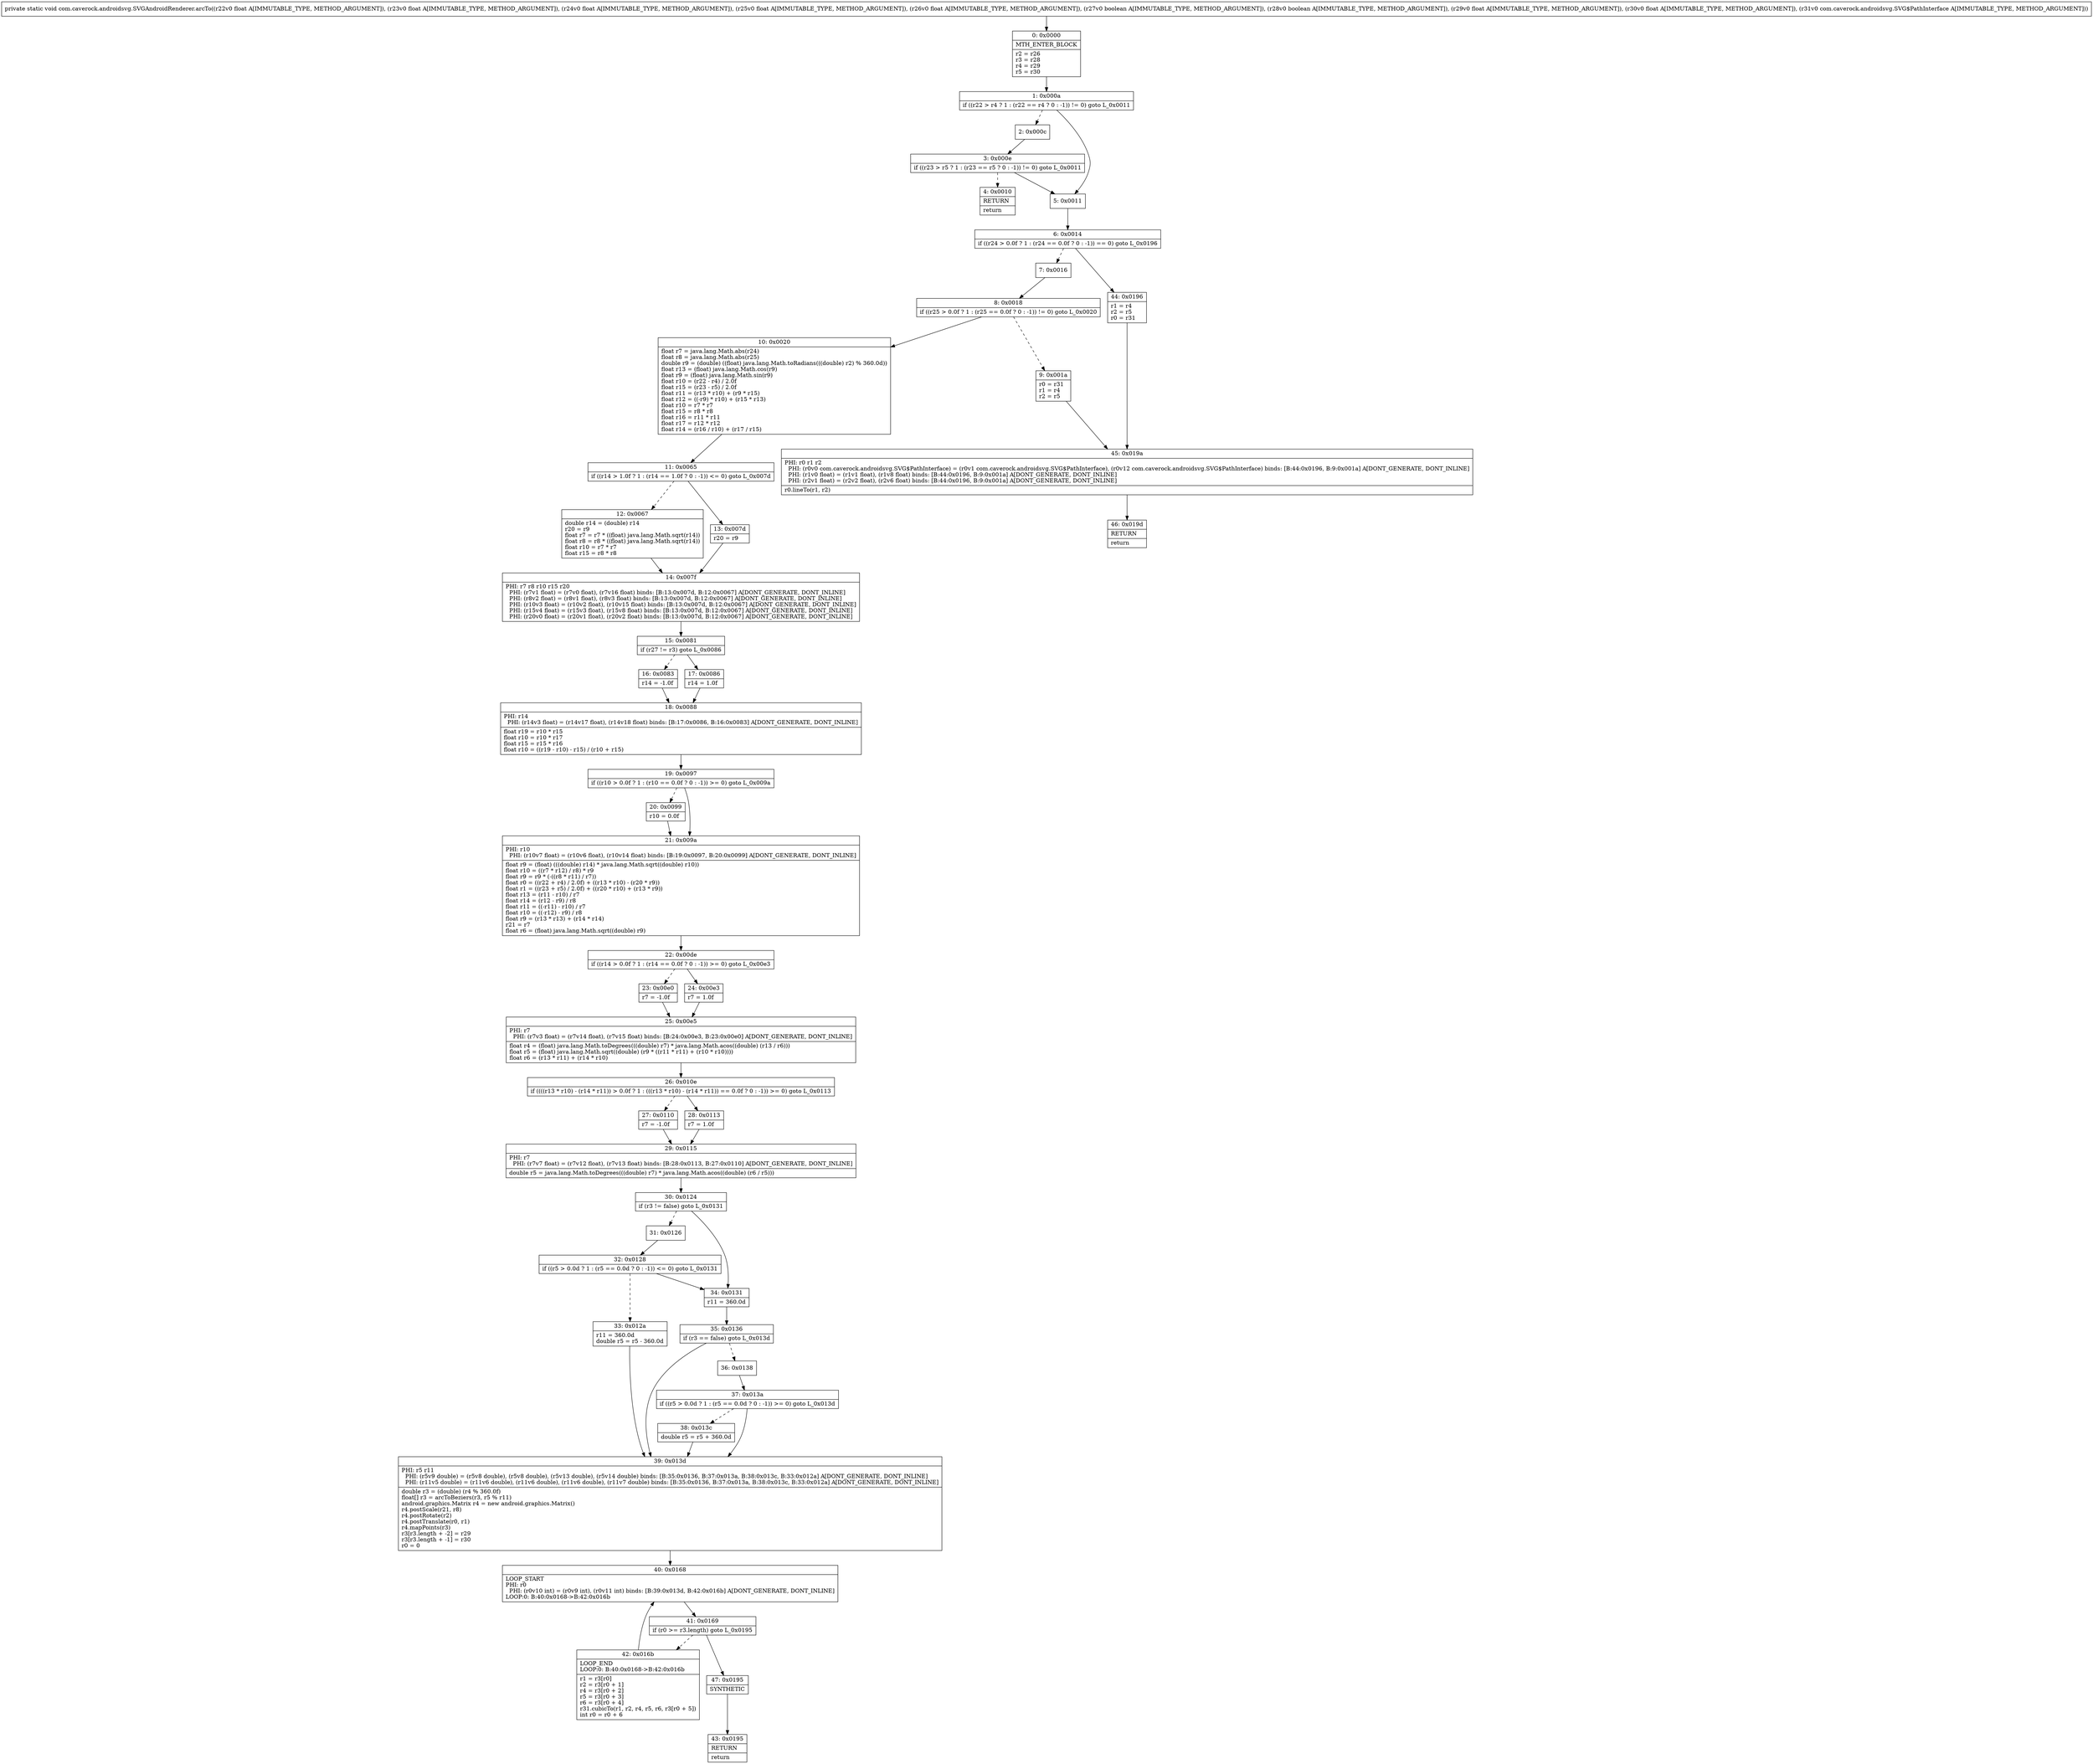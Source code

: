 digraph "CFG forcom.caverock.androidsvg.SVGAndroidRenderer.arcTo(FFFFFZZFFLcom\/caverock\/androidsvg\/SVG$PathInterface;)V" {
Node_0 [shape=record,label="{0\:\ 0x0000|MTH_ENTER_BLOCK\l|r2 = r26\lr3 = r28\lr4 = r29\lr5 = r30\l}"];
Node_1 [shape=record,label="{1\:\ 0x000a|if ((r22 \> r4 ? 1 : (r22 == r4 ? 0 : \-1)) != 0) goto L_0x0011\l}"];
Node_2 [shape=record,label="{2\:\ 0x000c}"];
Node_3 [shape=record,label="{3\:\ 0x000e|if ((r23 \> r5 ? 1 : (r23 == r5 ? 0 : \-1)) != 0) goto L_0x0011\l}"];
Node_4 [shape=record,label="{4\:\ 0x0010|RETURN\l|return\l}"];
Node_5 [shape=record,label="{5\:\ 0x0011}"];
Node_6 [shape=record,label="{6\:\ 0x0014|if ((r24 \> 0.0f ? 1 : (r24 == 0.0f ? 0 : \-1)) == 0) goto L_0x0196\l}"];
Node_7 [shape=record,label="{7\:\ 0x0016}"];
Node_8 [shape=record,label="{8\:\ 0x0018|if ((r25 \> 0.0f ? 1 : (r25 == 0.0f ? 0 : \-1)) != 0) goto L_0x0020\l}"];
Node_9 [shape=record,label="{9\:\ 0x001a|r0 = r31\lr1 = r4\lr2 = r5\l}"];
Node_10 [shape=record,label="{10\:\ 0x0020|float r7 = java.lang.Math.abs(r24)\lfloat r8 = java.lang.Math.abs(r25)\ldouble r9 = (double) ((float) java.lang.Math.toRadians(((double) r2) % 360.0d))\lfloat r13 = (float) java.lang.Math.cos(r9)\lfloat r9 = (float) java.lang.Math.sin(r9)\lfloat r10 = (r22 \- r4) \/ 2.0f\lfloat r15 = (r23 \- r5) \/ 2.0f\lfloat r11 = (r13 * r10) + (r9 * r15)\lfloat r12 = ((\-r9) * r10) + (r15 * r13)\lfloat r10 = r7 * r7\lfloat r15 = r8 * r8\lfloat r16 = r11 * r11\lfloat r17 = r12 * r12\lfloat r14 = (r16 \/ r10) + (r17 \/ r15)\l}"];
Node_11 [shape=record,label="{11\:\ 0x0065|if ((r14 \> 1.0f ? 1 : (r14 == 1.0f ? 0 : \-1)) \<= 0) goto L_0x007d\l}"];
Node_12 [shape=record,label="{12\:\ 0x0067|double r14 = (double) r14\lr20 = r9\lfloat r7 = r7 * ((float) java.lang.Math.sqrt(r14))\lfloat r8 = r8 * ((float) java.lang.Math.sqrt(r14))\lfloat r10 = r7 * r7\lfloat r15 = r8 * r8\l}"];
Node_13 [shape=record,label="{13\:\ 0x007d|r20 = r9\l}"];
Node_14 [shape=record,label="{14\:\ 0x007f|PHI: r7 r8 r10 r15 r20 \l  PHI: (r7v1 float) = (r7v0 float), (r7v16 float) binds: [B:13:0x007d, B:12:0x0067] A[DONT_GENERATE, DONT_INLINE]\l  PHI: (r8v2 float) = (r8v1 float), (r8v3 float) binds: [B:13:0x007d, B:12:0x0067] A[DONT_GENERATE, DONT_INLINE]\l  PHI: (r10v3 float) = (r10v2 float), (r10v15 float) binds: [B:13:0x007d, B:12:0x0067] A[DONT_GENERATE, DONT_INLINE]\l  PHI: (r15v4 float) = (r15v3 float), (r15v8 float) binds: [B:13:0x007d, B:12:0x0067] A[DONT_GENERATE, DONT_INLINE]\l  PHI: (r20v0 float) = (r20v1 float), (r20v2 float) binds: [B:13:0x007d, B:12:0x0067] A[DONT_GENERATE, DONT_INLINE]\l}"];
Node_15 [shape=record,label="{15\:\ 0x0081|if (r27 != r3) goto L_0x0086\l}"];
Node_16 [shape=record,label="{16\:\ 0x0083|r14 = \-1.0f\l}"];
Node_17 [shape=record,label="{17\:\ 0x0086|r14 = 1.0f\l}"];
Node_18 [shape=record,label="{18\:\ 0x0088|PHI: r14 \l  PHI: (r14v3 float) = (r14v17 float), (r14v18 float) binds: [B:17:0x0086, B:16:0x0083] A[DONT_GENERATE, DONT_INLINE]\l|float r19 = r10 * r15\lfloat r10 = r10 * r17\lfloat r15 = r15 * r16\lfloat r10 = ((r19 \- r10) \- r15) \/ (r10 + r15)\l}"];
Node_19 [shape=record,label="{19\:\ 0x0097|if ((r10 \> 0.0f ? 1 : (r10 == 0.0f ? 0 : \-1)) \>= 0) goto L_0x009a\l}"];
Node_20 [shape=record,label="{20\:\ 0x0099|r10 = 0.0f\l}"];
Node_21 [shape=record,label="{21\:\ 0x009a|PHI: r10 \l  PHI: (r10v7 float) = (r10v6 float), (r10v14 float) binds: [B:19:0x0097, B:20:0x0099] A[DONT_GENERATE, DONT_INLINE]\l|float r9 = (float) (((double) r14) * java.lang.Math.sqrt((double) r10))\lfloat r10 = ((r7 * r12) \/ r8) * r9\lfloat r9 = r9 * (\-((r8 * r11) \/ r7))\lfloat r0 = ((r22 + r4) \/ 2.0f) + ((r13 * r10) \- (r20 * r9))\lfloat r1 = ((r23 + r5) \/ 2.0f) + ((r20 * r10) + (r13 * r9))\lfloat r13 = (r11 \- r10) \/ r7\lfloat r14 = (r12 \- r9) \/ r8\lfloat r11 = ((\-r11) \- r10) \/ r7\lfloat r10 = ((\-r12) \- r9) \/ r8\lfloat r9 = (r13 * r13) + (r14 * r14)\lr21 = r7\lfloat r6 = (float) java.lang.Math.sqrt((double) r9)\l}"];
Node_22 [shape=record,label="{22\:\ 0x00de|if ((r14 \> 0.0f ? 1 : (r14 == 0.0f ? 0 : \-1)) \>= 0) goto L_0x00e3\l}"];
Node_23 [shape=record,label="{23\:\ 0x00e0|r7 = \-1.0f\l}"];
Node_24 [shape=record,label="{24\:\ 0x00e3|r7 = 1.0f\l}"];
Node_25 [shape=record,label="{25\:\ 0x00e5|PHI: r7 \l  PHI: (r7v3 float) = (r7v14 float), (r7v15 float) binds: [B:24:0x00e3, B:23:0x00e0] A[DONT_GENERATE, DONT_INLINE]\l|float r4 = (float) java.lang.Math.toDegrees(((double) r7) * java.lang.Math.acos((double) (r13 \/ r6)))\lfloat r5 = (float) java.lang.Math.sqrt((double) (r9 * ((r11 * r11) + (r10 * r10))))\lfloat r6 = (r13 * r11) + (r14 * r10)\l}"];
Node_26 [shape=record,label="{26\:\ 0x010e|if ((((r13 * r10) \- (r14 * r11)) \> 0.0f ? 1 : (((r13 * r10) \- (r14 * r11)) == 0.0f ? 0 : \-1)) \>= 0) goto L_0x0113\l}"];
Node_27 [shape=record,label="{27\:\ 0x0110|r7 = \-1.0f\l}"];
Node_28 [shape=record,label="{28\:\ 0x0113|r7 = 1.0f\l}"];
Node_29 [shape=record,label="{29\:\ 0x0115|PHI: r7 \l  PHI: (r7v7 float) = (r7v12 float), (r7v13 float) binds: [B:28:0x0113, B:27:0x0110] A[DONT_GENERATE, DONT_INLINE]\l|double r5 = java.lang.Math.toDegrees(((double) r7) * java.lang.Math.acos((double) (r6 \/ r5)))\l}"];
Node_30 [shape=record,label="{30\:\ 0x0124|if (r3 != false) goto L_0x0131\l}"];
Node_31 [shape=record,label="{31\:\ 0x0126}"];
Node_32 [shape=record,label="{32\:\ 0x0128|if ((r5 \> 0.0d ? 1 : (r5 == 0.0d ? 0 : \-1)) \<= 0) goto L_0x0131\l}"];
Node_33 [shape=record,label="{33\:\ 0x012a|r11 = 360.0d\ldouble r5 = r5 \- 360.0d\l}"];
Node_34 [shape=record,label="{34\:\ 0x0131|r11 = 360.0d\l}"];
Node_35 [shape=record,label="{35\:\ 0x0136|if (r3 == false) goto L_0x013d\l}"];
Node_36 [shape=record,label="{36\:\ 0x0138}"];
Node_37 [shape=record,label="{37\:\ 0x013a|if ((r5 \> 0.0d ? 1 : (r5 == 0.0d ? 0 : \-1)) \>= 0) goto L_0x013d\l}"];
Node_38 [shape=record,label="{38\:\ 0x013c|double r5 = r5 + 360.0d\l}"];
Node_39 [shape=record,label="{39\:\ 0x013d|PHI: r5 r11 \l  PHI: (r5v9 double) = (r5v8 double), (r5v8 double), (r5v13 double), (r5v14 double) binds: [B:35:0x0136, B:37:0x013a, B:38:0x013c, B:33:0x012a] A[DONT_GENERATE, DONT_INLINE]\l  PHI: (r11v5 double) = (r11v6 double), (r11v6 double), (r11v6 double), (r11v7 double) binds: [B:35:0x0136, B:37:0x013a, B:38:0x013c, B:33:0x012a] A[DONT_GENERATE, DONT_INLINE]\l|double r3 = (double) (r4 % 360.0f)\lfloat[] r3 = arcToBeziers(r3, r5 % r11)\landroid.graphics.Matrix r4 = new android.graphics.Matrix()\lr4.postScale(r21, r8)\lr4.postRotate(r2)\lr4.postTranslate(r0, r1)\lr4.mapPoints(r3)\lr3[r3.length + \-2] = r29\lr3[r3.length + \-1] = r30\lr0 = 0\l}"];
Node_40 [shape=record,label="{40\:\ 0x0168|LOOP_START\lPHI: r0 \l  PHI: (r0v10 int) = (r0v9 int), (r0v11 int) binds: [B:39:0x013d, B:42:0x016b] A[DONT_GENERATE, DONT_INLINE]\lLOOP:0: B:40:0x0168\-\>B:42:0x016b\l}"];
Node_41 [shape=record,label="{41\:\ 0x0169|if (r0 \>= r3.length) goto L_0x0195\l}"];
Node_42 [shape=record,label="{42\:\ 0x016b|LOOP_END\lLOOP:0: B:40:0x0168\-\>B:42:0x016b\l|r1 = r3[r0]\lr2 = r3[r0 + 1]\lr4 = r3[r0 + 2]\lr5 = r3[r0 + 3]\lr6 = r3[r0 + 4]\lr31.cubicTo(r1, r2, r4, r5, r6, r3[r0 + 5])\lint r0 = r0 + 6\l}"];
Node_43 [shape=record,label="{43\:\ 0x0195|RETURN\l|return\l}"];
Node_44 [shape=record,label="{44\:\ 0x0196|r1 = r4\lr2 = r5\lr0 = r31\l}"];
Node_45 [shape=record,label="{45\:\ 0x019a|PHI: r0 r1 r2 \l  PHI: (r0v0 com.caverock.androidsvg.SVG$PathInterface) = (r0v1 com.caverock.androidsvg.SVG$PathInterface), (r0v12 com.caverock.androidsvg.SVG$PathInterface) binds: [B:44:0x0196, B:9:0x001a] A[DONT_GENERATE, DONT_INLINE]\l  PHI: (r1v0 float) = (r1v1 float), (r1v8 float) binds: [B:44:0x0196, B:9:0x001a] A[DONT_GENERATE, DONT_INLINE]\l  PHI: (r2v1 float) = (r2v2 float), (r2v6 float) binds: [B:44:0x0196, B:9:0x001a] A[DONT_GENERATE, DONT_INLINE]\l|r0.lineTo(r1, r2)\l}"];
Node_46 [shape=record,label="{46\:\ 0x019d|RETURN\l|return\l}"];
Node_47 [shape=record,label="{47\:\ 0x0195|SYNTHETIC\l}"];
MethodNode[shape=record,label="{private static void com.caverock.androidsvg.SVGAndroidRenderer.arcTo((r22v0 float A[IMMUTABLE_TYPE, METHOD_ARGUMENT]), (r23v0 float A[IMMUTABLE_TYPE, METHOD_ARGUMENT]), (r24v0 float A[IMMUTABLE_TYPE, METHOD_ARGUMENT]), (r25v0 float A[IMMUTABLE_TYPE, METHOD_ARGUMENT]), (r26v0 float A[IMMUTABLE_TYPE, METHOD_ARGUMENT]), (r27v0 boolean A[IMMUTABLE_TYPE, METHOD_ARGUMENT]), (r28v0 boolean A[IMMUTABLE_TYPE, METHOD_ARGUMENT]), (r29v0 float A[IMMUTABLE_TYPE, METHOD_ARGUMENT]), (r30v0 float A[IMMUTABLE_TYPE, METHOD_ARGUMENT]), (r31v0 com.caverock.androidsvg.SVG$PathInterface A[IMMUTABLE_TYPE, METHOD_ARGUMENT])) }"];
MethodNode -> Node_0;
Node_0 -> Node_1;
Node_1 -> Node_2[style=dashed];
Node_1 -> Node_5;
Node_2 -> Node_3;
Node_3 -> Node_4[style=dashed];
Node_3 -> Node_5;
Node_5 -> Node_6;
Node_6 -> Node_7[style=dashed];
Node_6 -> Node_44;
Node_7 -> Node_8;
Node_8 -> Node_9[style=dashed];
Node_8 -> Node_10;
Node_9 -> Node_45;
Node_10 -> Node_11;
Node_11 -> Node_12[style=dashed];
Node_11 -> Node_13;
Node_12 -> Node_14;
Node_13 -> Node_14;
Node_14 -> Node_15;
Node_15 -> Node_16[style=dashed];
Node_15 -> Node_17;
Node_16 -> Node_18;
Node_17 -> Node_18;
Node_18 -> Node_19;
Node_19 -> Node_20[style=dashed];
Node_19 -> Node_21;
Node_20 -> Node_21;
Node_21 -> Node_22;
Node_22 -> Node_23[style=dashed];
Node_22 -> Node_24;
Node_23 -> Node_25;
Node_24 -> Node_25;
Node_25 -> Node_26;
Node_26 -> Node_27[style=dashed];
Node_26 -> Node_28;
Node_27 -> Node_29;
Node_28 -> Node_29;
Node_29 -> Node_30;
Node_30 -> Node_31[style=dashed];
Node_30 -> Node_34;
Node_31 -> Node_32;
Node_32 -> Node_33[style=dashed];
Node_32 -> Node_34;
Node_33 -> Node_39;
Node_34 -> Node_35;
Node_35 -> Node_36[style=dashed];
Node_35 -> Node_39;
Node_36 -> Node_37;
Node_37 -> Node_38[style=dashed];
Node_37 -> Node_39;
Node_38 -> Node_39;
Node_39 -> Node_40;
Node_40 -> Node_41;
Node_41 -> Node_42[style=dashed];
Node_41 -> Node_47;
Node_42 -> Node_40;
Node_44 -> Node_45;
Node_45 -> Node_46;
Node_47 -> Node_43;
}

